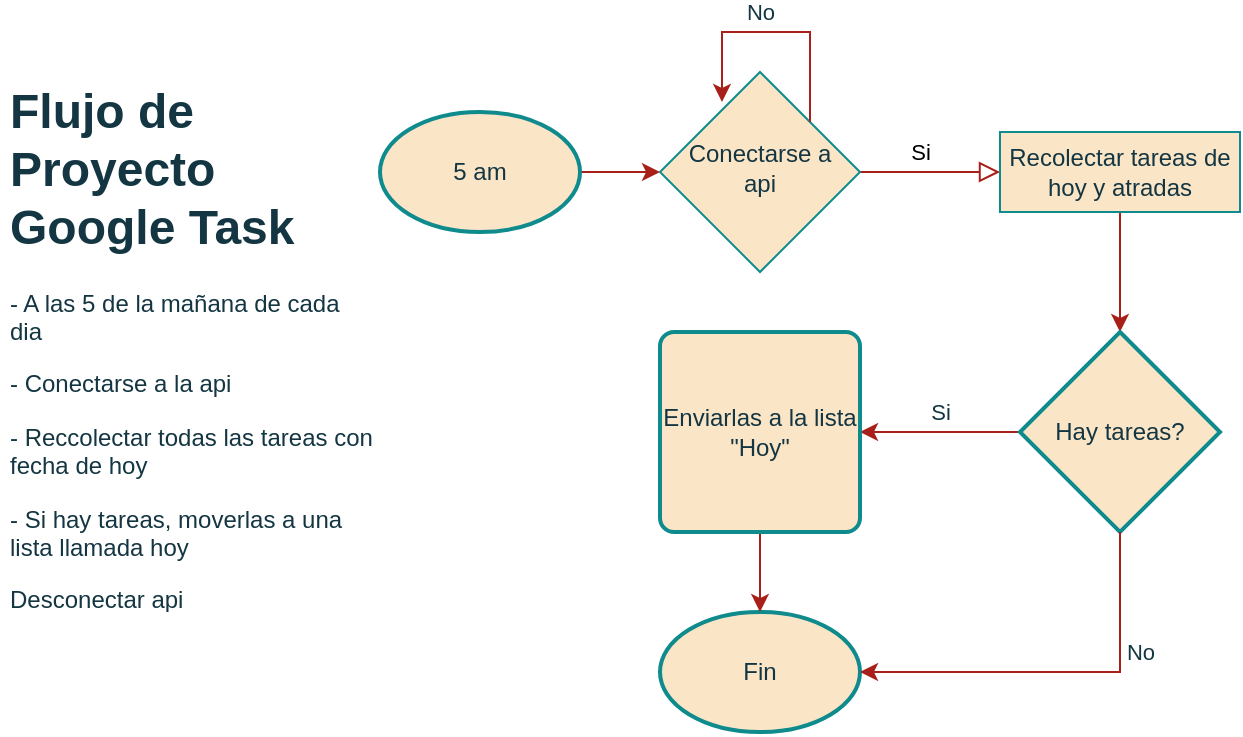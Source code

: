 <mxfile version="23.1.8" type="github">
  <diagram id="C5RBs43oDa-KdzZeNtuy" name="Page-1">
    <mxGraphModel dx="1786" dy="751" grid="1" gridSize="10" guides="1" tooltips="1" connect="1" arrows="1" fold="1" page="0" pageScale="1" pageWidth="827" pageHeight="1169" math="0" shadow="0">
      <root>
        <mxCell id="WIyWlLk6GJQsqaUBKTNV-0" />
        <mxCell id="WIyWlLk6GJQsqaUBKTNV-1" parent="WIyWlLk6GJQsqaUBKTNV-0" />
        <mxCell id="WIyWlLk6GJQsqaUBKTNV-4" value="Si" style="rounded=0;html=1;jettySize=auto;orthogonalLoop=1;fontSize=11;endArrow=block;endFill=0;endSize=8;strokeWidth=1;shadow=0;labelBackgroundColor=none;edgeStyle=orthogonalEdgeStyle;fontColor=default;strokeColor=#A8201A;exitX=1;exitY=0.5;exitDx=0;exitDy=0;entryX=0;entryY=0.5;entryDx=0;entryDy=0;" parent="WIyWlLk6GJQsqaUBKTNV-1" source="WIyWlLk6GJQsqaUBKTNV-6" target="WIyWlLk6GJQsqaUBKTNV-12" edge="1">
          <mxGeometry x="-0.143" y="10" relative="1" as="geometry">
            <mxPoint as="offset" />
            <mxPoint x="310" y="230" as="targetPoint" />
          </mxGeometry>
        </mxCell>
        <mxCell id="WIyWlLk6GJQsqaUBKTNV-6" value="Conectarse a api" style="rhombus;whiteSpace=wrap;html=1;shadow=0;fontFamily=Helvetica;fontSize=12;align=center;strokeWidth=1;spacing=6;spacingTop=-4;labelBackgroundColor=none;fillColor=#FAE5C7;strokeColor=#0F8B8D;fontColor=#143642;rounded=0;" parent="WIyWlLk6GJQsqaUBKTNV-1" vertex="1">
          <mxGeometry x="260" y="80" width="100" height="100" as="geometry" />
        </mxCell>
        <mxCell id="hhd15TwalIs2QISDNMOm-13" value="" style="edgeStyle=orthogonalEdgeStyle;rounded=0;orthogonalLoop=1;jettySize=auto;html=1;strokeColor=#A8201A;fontColor=#143642;fillColor=#FAE5C7;" edge="1" parent="WIyWlLk6GJQsqaUBKTNV-1" source="WIyWlLk6GJQsqaUBKTNV-12" target="hhd15TwalIs2QISDNMOm-3">
          <mxGeometry relative="1" as="geometry" />
        </mxCell>
        <mxCell id="WIyWlLk6GJQsqaUBKTNV-12" value="Recolectar tareas de hoy y atradas" style="rounded=0;whiteSpace=wrap;html=1;fontSize=12;glass=0;strokeWidth=1;shadow=0;labelBackgroundColor=none;fillColor=#FAE5C7;strokeColor=#0F8B8D;fontColor=#143642;" parent="WIyWlLk6GJQsqaUBKTNV-1" vertex="1">
          <mxGeometry x="430" y="110" width="120" height="40" as="geometry" />
        </mxCell>
        <mxCell id="hhd15TwalIs2QISDNMOm-0" value="&lt;h1&gt;Flujo de Proyecto Google Task&lt;/h1&gt;&lt;p&gt;- A las 5 de la mañana de cada dia&lt;/p&gt;&lt;p&gt;- Conectarse a la api&lt;/p&gt;&lt;p&gt;- Reccolectar todas las tareas con fecha de hoy&lt;/p&gt;&lt;p&gt;- Si hay tareas, moverlas a una lista llamada hoy&lt;/p&gt;&lt;p&gt;Desconectar api&lt;/p&gt;&lt;p&gt;&lt;br&gt;&lt;/p&gt;" style="text;html=1;spacing=5;spacingTop=-20;whiteSpace=wrap;overflow=hidden;rounded=0;labelBackgroundColor=none;fontColor=#143642;" vertex="1" parent="WIyWlLk6GJQsqaUBKTNV-1">
          <mxGeometry x="-70" y="80" width="190" height="270" as="geometry" />
        </mxCell>
        <mxCell id="hhd15TwalIs2QISDNMOm-2" style="edgeStyle=orthogonalEdgeStyle;rounded=0;orthogonalLoop=1;jettySize=auto;html=1;exitX=1;exitY=0.5;exitDx=0;exitDy=0;exitPerimeter=0;strokeColor=#A8201A;fontColor=#143642;fillColor=#FAE5C7;curved=0;endArrow=classic;endFill=1;" edge="1" parent="WIyWlLk6GJQsqaUBKTNV-1" source="hhd15TwalIs2QISDNMOm-1" target="WIyWlLk6GJQsqaUBKTNV-6">
          <mxGeometry relative="1" as="geometry">
            <mxPoint x="300" y="80" as="targetPoint" />
          </mxGeometry>
        </mxCell>
        <mxCell id="hhd15TwalIs2QISDNMOm-1" value="5 am" style="strokeWidth=2;html=1;shape=mxgraph.flowchart.start_1;whiteSpace=wrap;fillColor=#FAE5C7;strokeColor=#0F8B8D;fillStyle=auto;labelBackgroundColor=none;fontColor=#143642;" vertex="1" parent="WIyWlLk6GJQsqaUBKTNV-1">
          <mxGeometry x="120" y="100" width="100" height="60" as="geometry" />
        </mxCell>
        <mxCell id="hhd15TwalIs2QISDNMOm-10" style="edgeStyle=orthogonalEdgeStyle;rounded=0;orthogonalLoop=1;jettySize=auto;html=1;exitX=0;exitY=0.5;exitDx=0;exitDy=0;exitPerimeter=0;entryX=1;entryY=0.5;entryDx=0;entryDy=0;strokeColor=#A8201A;fontColor=#143642;fillColor=#FAE5C7;" edge="1" parent="WIyWlLk6GJQsqaUBKTNV-1" source="hhd15TwalIs2QISDNMOm-3" target="hhd15TwalIs2QISDNMOm-9">
          <mxGeometry relative="1" as="geometry" />
        </mxCell>
        <mxCell id="hhd15TwalIs2QISDNMOm-11" value="Si" style="edgeLabel;html=1;align=center;verticalAlign=middle;resizable=0;points=[];strokeColor=#0F8B8D;fontColor=#143642;fillColor=#FAE5C7;" vertex="1" connectable="0" parent="hhd15TwalIs2QISDNMOm-10">
          <mxGeometry x="-0.125" y="2" relative="1" as="geometry">
            <mxPoint x="-5" y="-12" as="offset" />
          </mxGeometry>
        </mxCell>
        <mxCell id="hhd15TwalIs2QISDNMOm-3" value="Hay tareas?" style="strokeWidth=2;html=1;shape=mxgraph.flowchart.decision;whiteSpace=wrap;strokeColor=#0F8B8D;fontColor=#143642;fillColor=#FAE5C7;" vertex="1" parent="WIyWlLk6GJQsqaUBKTNV-1">
          <mxGeometry x="440" y="210" width="100" height="100" as="geometry" />
        </mxCell>
        <mxCell id="hhd15TwalIs2QISDNMOm-4" style="edgeStyle=orthogonalEdgeStyle;rounded=0;orthogonalLoop=1;jettySize=auto;html=1;exitX=1;exitY=0;exitDx=0;exitDy=0;entryX=0.31;entryY=0.15;entryDx=0;entryDy=0;entryPerimeter=0;strokeColor=#A8201A;fontColor=#143642;fillColor=#FAE5C7;" edge="1" parent="WIyWlLk6GJQsqaUBKTNV-1" source="WIyWlLk6GJQsqaUBKTNV-6" target="WIyWlLk6GJQsqaUBKTNV-6">
          <mxGeometry relative="1" as="geometry">
            <Array as="points">
              <mxPoint x="335" y="60" />
              <mxPoint x="291" y="60" />
            </Array>
          </mxGeometry>
        </mxCell>
        <mxCell id="hhd15TwalIs2QISDNMOm-5" value="No" style="edgeLabel;html=1;align=center;verticalAlign=middle;resizable=0;points=[];strokeColor=#0F8B8D;fontColor=#143642;fillColor=#FAE5C7;" vertex="1" connectable="0" parent="hhd15TwalIs2QISDNMOm-4">
          <mxGeometry x="-0.177" y="-2" relative="1" as="geometry">
            <mxPoint x="-19" y="-8" as="offset" />
          </mxGeometry>
        </mxCell>
        <mxCell id="hhd15TwalIs2QISDNMOm-6" value="Fin" style="strokeWidth=2;html=1;shape=mxgraph.flowchart.start_1;whiteSpace=wrap;strokeColor=#0F8B8D;fontColor=#143642;fillColor=#FAE5C7;" vertex="1" parent="WIyWlLk6GJQsqaUBKTNV-1">
          <mxGeometry x="260" y="350" width="100" height="60" as="geometry" />
        </mxCell>
        <mxCell id="hhd15TwalIs2QISDNMOm-7" style="edgeStyle=orthogonalEdgeStyle;rounded=0;orthogonalLoop=1;jettySize=auto;html=1;exitX=0.5;exitY=1;exitDx=0;exitDy=0;exitPerimeter=0;entryX=1;entryY=0.5;entryDx=0;entryDy=0;entryPerimeter=0;strokeColor=#A8201A;fontColor=#143642;fillColor=#FAE5C7;" edge="1" parent="WIyWlLk6GJQsqaUBKTNV-1" source="hhd15TwalIs2QISDNMOm-3" target="hhd15TwalIs2QISDNMOm-6">
          <mxGeometry relative="1" as="geometry" />
        </mxCell>
        <mxCell id="hhd15TwalIs2QISDNMOm-8" value="No" style="edgeLabel;html=1;align=center;verticalAlign=middle;resizable=0;points=[];strokeColor=#0F8B8D;fontColor=#143642;fillColor=#FAE5C7;" vertex="1" connectable="0" parent="hhd15TwalIs2QISDNMOm-7">
          <mxGeometry x="-0.45" y="1" relative="1" as="geometry">
            <mxPoint x="9" y="5" as="offset" />
          </mxGeometry>
        </mxCell>
        <mxCell id="hhd15TwalIs2QISDNMOm-12" value="" style="edgeStyle=orthogonalEdgeStyle;rounded=0;orthogonalLoop=1;jettySize=auto;html=1;strokeColor=#A8201A;fontColor=#143642;fillColor=#FAE5C7;" edge="1" parent="WIyWlLk6GJQsqaUBKTNV-1" source="hhd15TwalIs2QISDNMOm-9" target="hhd15TwalIs2QISDNMOm-6">
          <mxGeometry relative="1" as="geometry" />
        </mxCell>
        <mxCell id="hhd15TwalIs2QISDNMOm-9" value="Enviarlas a la lista &quot;Hoy&quot;" style="rounded=1;whiteSpace=wrap;html=1;absoluteArcSize=1;arcSize=14;strokeWidth=2;strokeColor=#0F8B8D;fontColor=#143642;fillColor=#FAE5C7;" vertex="1" parent="WIyWlLk6GJQsqaUBKTNV-1">
          <mxGeometry x="260" y="210" width="100" height="100" as="geometry" />
        </mxCell>
      </root>
    </mxGraphModel>
  </diagram>
</mxfile>
